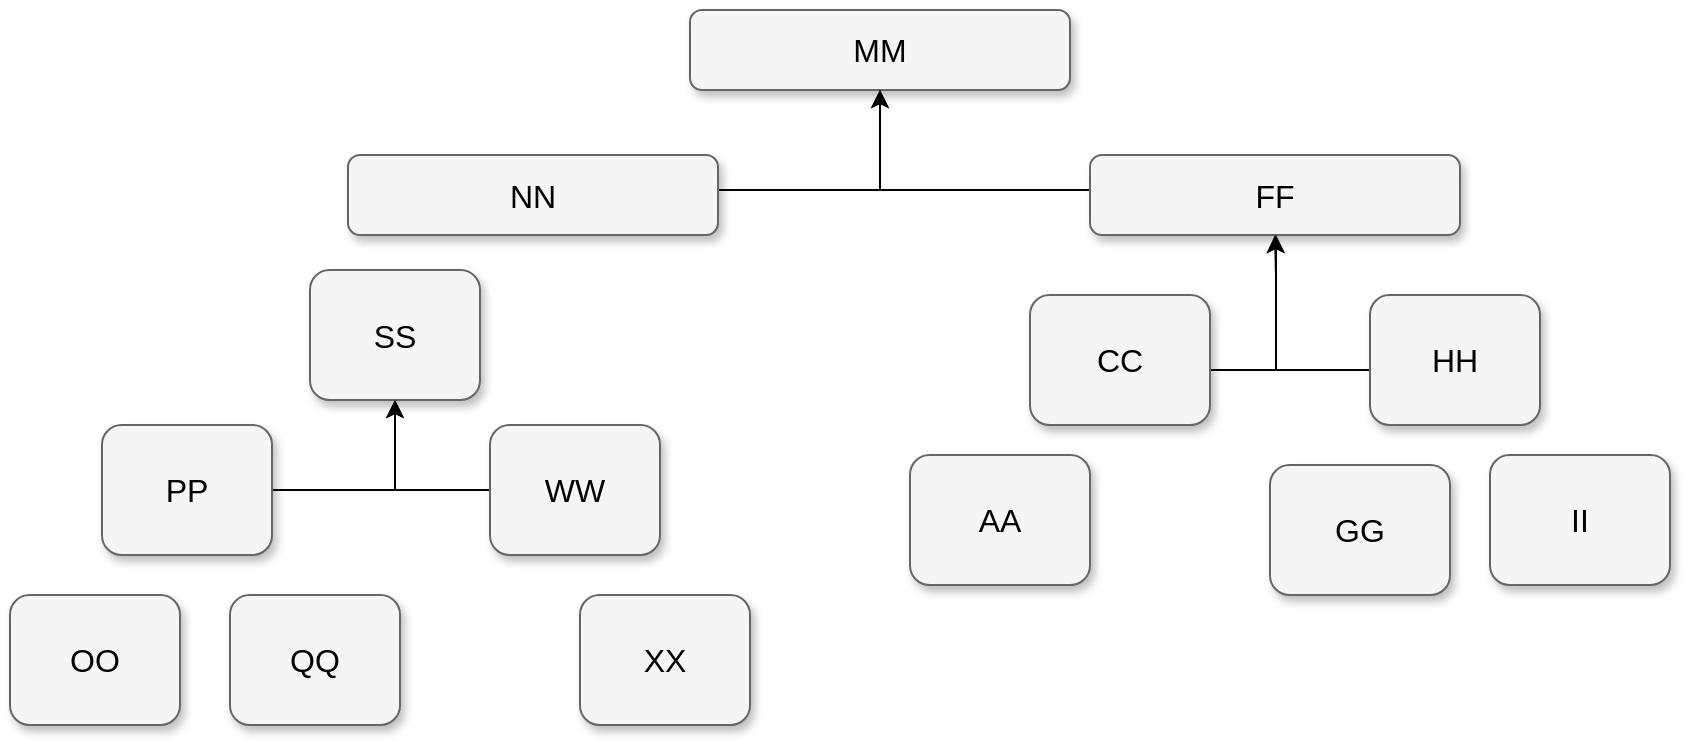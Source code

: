 <mxfile version="22.1.3" type="device">
  <diagram name="Page-1" id="b98fa263-6416-c6ec-5b7d-78bf54ef71d0">
    <mxGraphModel dx="1062" dy="556" grid="1" gridSize="10" guides="1" tooltips="1" connect="1" arrows="1" fold="1" page="1" pageScale="1.5" pageWidth="1169" pageHeight="826" background="none" math="0" shadow="0">
      <root>
        <mxCell id="0" style=";html=1;" />
        <mxCell id="1" style=";html=1;" parent="0" />
        <mxCell id="303ed1de8c2c98b4-4" value="&lt;font style=&quot;vertical-align: inherit;&quot;&gt;&lt;font style=&quot;vertical-align: inherit;&quot;&gt;MM&lt;/font&gt;&lt;/font&gt;" style="whiteSpace=wrap;html=1;rounded=1;shadow=1;strokeWidth=1;fontSize=16;align=center;fillColor=#f5f5f5;strokeColor=#666666;" parent="1" vertex="1">
          <mxGeometry x="680" y="60" width="190" height="40" as="geometry" />
        </mxCell>
        <mxCell id="LTTJOxJgDUu2g_6-ra-F-36" style="edgeStyle=orthogonalEdgeStyle;rounded=0;orthogonalLoop=1;jettySize=auto;html=1;entryX=0.5;entryY=1;entryDx=0;entryDy=0;" edge="1" parent="1" source="303ed1de8c2c98b4-9" target="303ed1de8c2c98b4-4">
          <mxGeometry relative="1" as="geometry">
            <Array as="points">
              <mxPoint x="775" y="150" />
            </Array>
          </mxGeometry>
        </mxCell>
        <mxCell id="303ed1de8c2c98b4-9" value="&lt;font style=&quot;vertical-align: inherit;&quot;&gt;&lt;font style=&quot;vertical-align: inherit;&quot;&gt;FF&lt;/font&gt;&lt;/font&gt;" style="whiteSpace=wrap;html=1;rounded=1;shadow=1;strokeWidth=1;fontSize=16;align=center;fillColor=#f5f5f5;strokeColor=#666666;" parent="1" vertex="1">
          <mxGeometry x="880" y="132.5" width="185" height="40" as="geometry" />
        </mxCell>
        <mxCell id="LTTJOxJgDUu2g_6-ra-F-33" style="edgeStyle=orthogonalEdgeStyle;rounded=0;orthogonalLoop=1;jettySize=auto;html=1;entryX=0.5;entryY=1;entryDx=0;entryDy=0;" edge="1" parent="1" source="303ed1de8c2c98b4-19" target="303ed1de8c2c98b4-9">
          <mxGeometry relative="1" as="geometry">
            <Array as="points">
              <mxPoint x="973" y="240" />
              <mxPoint x="973" y="193" />
            </Array>
          </mxGeometry>
        </mxCell>
        <mxCell id="303ed1de8c2c98b4-19" value="HH" style="whiteSpace=wrap;html=1;rounded=1;shadow=1;strokeWidth=1;fontSize=16;align=center;fillColor=#f5f5f5;strokeColor=#666666;" parent="1" vertex="1">
          <mxGeometry x="1020" y="202.5" width="85" height="65" as="geometry" />
        </mxCell>
        <mxCell id="LTTJOxJgDUu2g_6-ra-F-32" style="edgeStyle=orthogonalEdgeStyle;rounded=0;orthogonalLoop=1;jettySize=auto;html=1;" edge="1" parent="1" source="303ed1de8c2c98b4-20" target="303ed1de8c2c98b4-9">
          <mxGeometry relative="1" as="geometry">
            <Array as="points">
              <mxPoint x="973" y="240" />
            </Array>
          </mxGeometry>
        </mxCell>
        <mxCell id="303ed1de8c2c98b4-20" value="&lt;font style=&quot;vertical-align: inherit;&quot;&gt;&lt;font style=&quot;vertical-align: inherit;&quot;&gt;CC&lt;/font&gt;&lt;/font&gt;" style="whiteSpace=wrap;html=1;rounded=1;shadow=1;strokeWidth=1;fontSize=16;align=center;fillColor=#f5f5f5;strokeColor=#666666;" parent="1" vertex="1">
          <mxGeometry x="850" y="202.5" width="90" height="65" as="geometry" />
        </mxCell>
        <mxCell id="LTTJOxJgDUu2g_6-ra-F-4" value="&lt;font style=&quot;vertical-align: inherit;&quot;&gt;&lt;font style=&quot;vertical-align: inherit;&quot;&gt;AA&lt;/font&gt;&lt;/font&gt;" style="whiteSpace=wrap;html=1;rounded=1;shadow=1;strokeWidth=1;fontSize=16;align=center;fillColor=#f5f5f5;strokeColor=#666666;" vertex="1" parent="1">
          <mxGeometry x="790" y="282.5" width="90" height="65" as="geometry" />
        </mxCell>
        <mxCell id="LTTJOxJgDUu2g_6-ra-F-6" value="&lt;font style=&quot;vertical-align: inherit;&quot;&gt;&lt;font style=&quot;vertical-align: inherit;&quot;&gt;GG&lt;/font&gt;&lt;/font&gt;" style="whiteSpace=wrap;html=1;rounded=1;shadow=1;strokeWidth=1;fontSize=16;align=center;fillColor=#f5f5f5;strokeColor=#666666;" vertex="1" parent="1">
          <mxGeometry x="970" y="287.5" width="90" height="65" as="geometry" />
        </mxCell>
        <mxCell id="LTTJOxJgDUu2g_6-ra-F-7" value="&lt;font style=&quot;vertical-align: inherit;&quot;&gt;&lt;font style=&quot;vertical-align: inherit;&quot;&gt;II&lt;/font&gt;&lt;/font&gt;" style="whiteSpace=wrap;html=1;rounded=1;shadow=1;strokeWidth=1;fontSize=16;align=center;fillColor=#f5f5f5;strokeColor=#666666;" vertex="1" parent="1">
          <mxGeometry x="1080" y="282.5" width="90" height="65" as="geometry" />
        </mxCell>
        <mxCell id="LTTJOxJgDUu2g_6-ra-F-35" style="edgeStyle=orthogonalEdgeStyle;rounded=0;orthogonalLoop=1;jettySize=auto;html=1;" edge="1" parent="1" source="LTTJOxJgDUu2g_6-ra-F-8" target="303ed1de8c2c98b4-4">
          <mxGeometry relative="1" as="geometry">
            <Array as="points">
              <mxPoint x="775" y="150" />
            </Array>
          </mxGeometry>
        </mxCell>
        <mxCell id="LTTJOxJgDUu2g_6-ra-F-8" value="&lt;font style=&quot;vertical-align: inherit;&quot;&gt;&lt;font style=&quot;vertical-align: inherit;&quot;&gt;NN&lt;/font&gt;&lt;/font&gt;" style="whiteSpace=wrap;html=1;rounded=1;shadow=1;strokeWidth=1;fontSize=16;align=center;fillColor=#f5f5f5;strokeColor=#666666;" vertex="1" parent="1">
          <mxGeometry x="509" y="132.5" width="185" height="40" as="geometry" />
        </mxCell>
        <mxCell id="LTTJOxJgDUu2g_6-ra-F-9" value="SS" style="whiteSpace=wrap;html=1;rounded=1;shadow=1;strokeWidth=1;fontSize=16;align=center;fillColor=#f5f5f5;strokeColor=#666666;" vertex="1" parent="1">
          <mxGeometry x="490" y="190" width="85" height="65" as="geometry" />
        </mxCell>
        <mxCell id="LTTJOxJgDUu2g_6-ra-F-28" style="edgeStyle=orthogonalEdgeStyle;rounded=0;orthogonalLoop=1;jettySize=auto;html=1;" edge="1" parent="1" source="LTTJOxJgDUu2g_6-ra-F-18" target="LTTJOxJgDUu2g_6-ra-F-9">
          <mxGeometry relative="1" as="geometry" />
        </mxCell>
        <mxCell id="LTTJOxJgDUu2g_6-ra-F-18" value="PP" style="whiteSpace=wrap;html=1;rounded=1;shadow=1;strokeWidth=1;fontSize=16;align=center;fillColor=#f5f5f5;strokeColor=#666666;" vertex="1" parent="1">
          <mxGeometry x="386" y="267.5" width="85" height="65" as="geometry" />
        </mxCell>
        <mxCell id="LTTJOxJgDUu2g_6-ra-F-19" value="OO" style="whiteSpace=wrap;html=1;rounded=1;shadow=1;strokeWidth=1;fontSize=16;align=center;fillColor=#f5f5f5;strokeColor=#666666;" vertex="1" parent="1">
          <mxGeometry x="340" y="352.5" width="85" height="65" as="geometry" />
        </mxCell>
        <mxCell id="LTTJOxJgDUu2g_6-ra-F-20" value="QQ" style="whiteSpace=wrap;html=1;rounded=1;shadow=1;strokeWidth=1;fontSize=16;align=center;fillColor=#f5f5f5;strokeColor=#666666;" vertex="1" parent="1">
          <mxGeometry x="450" y="352.5" width="85" height="65" as="geometry" />
        </mxCell>
        <mxCell id="LTTJOxJgDUu2g_6-ra-F-29" style="edgeStyle=orthogonalEdgeStyle;rounded=0;orthogonalLoop=1;jettySize=auto;html=1;entryX=0.5;entryY=1;entryDx=0;entryDy=0;" edge="1" parent="1" source="LTTJOxJgDUu2g_6-ra-F-21" target="LTTJOxJgDUu2g_6-ra-F-9">
          <mxGeometry relative="1" as="geometry" />
        </mxCell>
        <mxCell id="LTTJOxJgDUu2g_6-ra-F-21" value="WW" style="whiteSpace=wrap;html=1;rounded=1;shadow=1;strokeWidth=1;fontSize=16;align=center;fillColor=#f5f5f5;strokeColor=#666666;" vertex="1" parent="1">
          <mxGeometry x="580" y="267.5" width="85" height="65" as="geometry" />
        </mxCell>
        <mxCell id="LTTJOxJgDUu2g_6-ra-F-22" value="XX" style="whiteSpace=wrap;html=1;rounded=1;shadow=1;strokeWidth=1;fontSize=16;align=center;fillColor=#f5f5f5;strokeColor=#666666;" vertex="1" parent="1">
          <mxGeometry x="625" y="352.5" width="85" height="65" as="geometry" />
        </mxCell>
      </root>
    </mxGraphModel>
  </diagram>
</mxfile>
